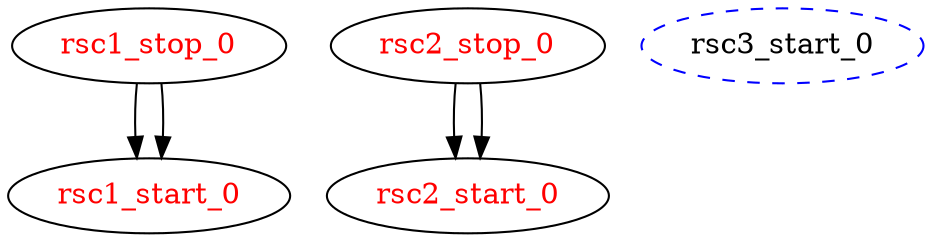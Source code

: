 digraph "g" {
	size = "30,30"
"rsc1_stop_0" [ fontcolor="red" ]
"rsc1_start_0" [ fontcolor="red" ]
"rsc2_stop_0" [ fontcolor="red" ]
"rsc2_start_0" [ fontcolor="red" ]
"rsc3_start_0" [ style="dashed" color="blue" fontcolor="black" ]
"rsc1_stop_0" -> "rsc1_start_0"
"rsc1_stop_0" -> "rsc1_start_0"
"rsc2_stop_0" -> "rsc2_start_0"
"rsc2_stop_0" -> "rsc2_start_0"
}
